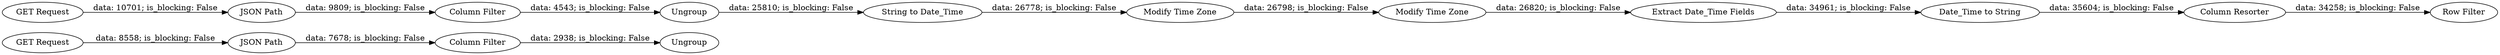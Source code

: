 digraph {
	"-1276387446866036763_5" [label="JSON Path"]
	"-1276387446866036763_22" [label="Column Resorter"]
	"-1276387446866036763_4" [label="GET Request"]
	"-1276387446866036763_13" [label="Row Filter"]
	"-1276387446866036763_10" [label="String to Date_Time"]
	"-1276387446866036763_6" [label=Ungroup]
	"-1276387446866036763_9" [label="Modify Time Zone"]
	"-1276387446866036763_17" [label="Date_Time to String"]
	"-1276387446866036763_8" [label="Column Filter"]
	"-1276387446866036763_1" [label="GET Request"]
	"-1276387446866036763_7" [label="Column Filter"]
	"-1276387446866036763_2" [label="JSON Path"]
	"-1276387446866036763_3" [label=Ungroup]
	"-1276387446866036763_12" [label="Extract Date_Time Fields"]
	"-1276387446866036763_11" [label="Modify Time Zone"]
	"-1276387446866036763_12" -> "-1276387446866036763_17" [label="data: 34961; is_blocking: False"]
	"-1276387446866036763_9" -> "-1276387446866036763_11" [label="data: 26798; is_blocking: False"]
	"-1276387446866036763_7" -> "-1276387446866036763_6" [label="data: 2938; is_blocking: False"]
	"-1276387446866036763_22" -> "-1276387446866036763_13" [label="data: 34258; is_blocking: False"]
	"-1276387446866036763_8" -> "-1276387446866036763_3" [label="data: 4543; is_blocking: False"]
	"-1276387446866036763_5" -> "-1276387446866036763_7" [label="data: 7678; is_blocking: False"]
	"-1276387446866036763_4" -> "-1276387446866036763_5" [label="data: 8558; is_blocking: False"]
	"-1276387446866036763_1" -> "-1276387446866036763_2" [label="data: 10701; is_blocking: False"]
	"-1276387446866036763_17" -> "-1276387446866036763_22" [label="data: 35604; is_blocking: False"]
	"-1276387446866036763_3" -> "-1276387446866036763_10" [label="data: 25810; is_blocking: False"]
	"-1276387446866036763_10" -> "-1276387446866036763_9" [label="data: 26778; is_blocking: False"]
	"-1276387446866036763_11" -> "-1276387446866036763_12" [label="data: 26820; is_blocking: False"]
	"-1276387446866036763_2" -> "-1276387446866036763_8" [label="data: 9809; is_blocking: False"]
	rankdir=LR
}
